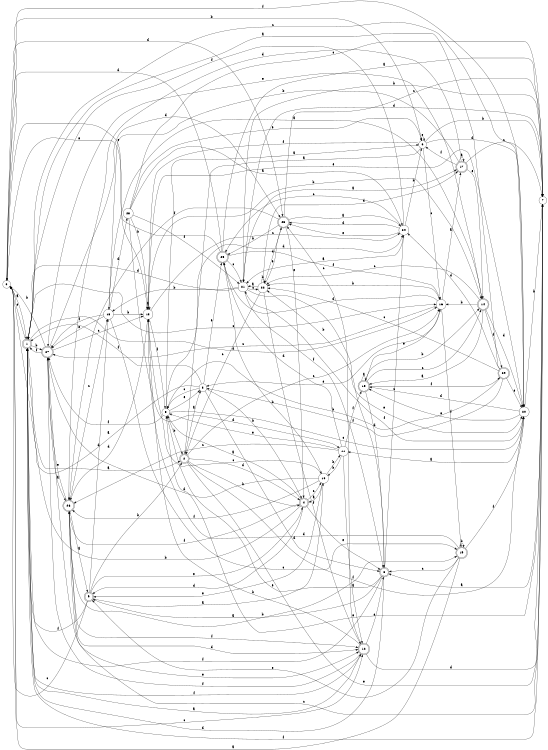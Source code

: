 digraph n24_4 {
__start0 [label="" shape="none"];

rankdir=LR;
size="8,5";

s0 [style="filled", color="black", fillcolor="white" shape="circle", label="0"];
s1 [style="rounded,filled", color="black", fillcolor="white" shape="doublecircle", label="1"];
s2 [style="rounded,filled", color="black", fillcolor="white" shape="doublecircle", label="2"];
s3 [style="filled", color="black", fillcolor="white" shape="circle", label="3"];
s4 [style="rounded,filled", color="black", fillcolor="white" shape="doublecircle", label="4"];
s5 [style="filled", color="black", fillcolor="white" shape="circle", label="5"];
s6 [style="filled", color="black", fillcolor="white" shape="circle", label="6"];
s7 [style="filled", color="black", fillcolor="white" shape="circle", label="7"];
s8 [style="rounded,filled", color="black", fillcolor="white" shape="doublecircle", label="8"];
s9 [style="rounded,filled", color="black", fillcolor="white" shape="doublecircle", label="9"];
s10 [style="filled", color="black", fillcolor="white" shape="circle", label="10"];
s11 [style="filled", color="black", fillcolor="white" shape="circle", label="11"];
s12 [style="rounded,filled", color="black", fillcolor="white" shape="doublecircle", label="12"];
s13 [style="filled", color="black", fillcolor="white" shape="circle", label="13"];
s14 [style="rounded,filled", color="black", fillcolor="white" shape="doublecircle", label="14"];
s15 [style="rounded,filled", color="black", fillcolor="white" shape="doublecircle", label="15"];
s16 [style="filled", color="black", fillcolor="white" shape="circle", label="16"];
s17 [style="rounded,filled", color="black", fillcolor="white" shape="doublecircle", label="17"];
s18 [style="filled", color="black", fillcolor="white" shape="circle", label="18"];
s19 [style="rounded,filled", color="black", fillcolor="white" shape="doublecircle", label="19"];
s20 [style="filled", color="black", fillcolor="white" shape="circle", label="20"];
s21 [style="filled", color="black", fillcolor="white" shape="circle", label="21"];
s22 [style="filled", color="black", fillcolor="white" shape="circle", label="22"];
s23 [style="rounded,filled", color="black", fillcolor="white" shape="doublecircle", label="23"];
s24 [style="filled", color="black", fillcolor="white" shape="circle", label="24"];
s25 [style="rounded,filled", color="black", fillcolor="white" shape="doublecircle", label="25"];
s26 [style="rounded,filled", color="black", fillcolor="white" shape="doublecircle", label="26"];
s27 [style="rounded,filled", color="black", fillcolor="white" shape="doublecircle", label="27"];
s28 [style="filled", color="black", fillcolor="white" shape="circle", label="28"];
s29 [style="rounded,filled", color="black", fillcolor="white" shape="doublecircle", label="29"];
s0 -> s1 [label="a"];
s0 -> s6 [label="b"];
s0 -> s12 [label="c"];
s0 -> s23 [label="d"];
s0 -> s13 [label="e"];
s0 -> s20 [label="f"];
s1 -> s2 [label="a"];
s1 -> s27 [label="b"];
s1 -> s16 [label="c"];
s1 -> s16 [label="d"];
s1 -> s0 [label="e"];
s1 -> s12 [label="f"];
s2 -> s3 [label="a"];
s2 -> s4 [label="b"];
s2 -> s16 [label="c"];
s2 -> s4 [label="d"];
s2 -> s7 [label="e"];
s2 -> s20 [label="f"];
s3 -> s0 [label="a"];
s3 -> s4 [label="b"];
s3 -> s5 [label="c"];
s3 -> s8 [label="d"];
s3 -> s25 [label="e"];
s3 -> s1 [label="f"];
s4 -> s5 [label="a"];
s4 -> s1 [label="b"];
s4 -> s10 [label="c"];
s4 -> s9 [label="d"];
s4 -> s8 [label="e"];
s4 -> s26 [label="f"];
s5 -> s6 [label="a"];
s5 -> s2 [label="b"];
s5 -> s20 [label="c"];
s5 -> s24 [label="d"];
s5 -> s3 [label="e"];
s5 -> s27 [label="f"];
s6 -> s2 [label="a"];
s6 -> s7 [label="b"];
s6 -> s16 [label="c"];
s6 -> s20 [label="d"];
s6 -> s6 [label="e"];
s6 -> s13 [label="f"];
s7 -> s8 [label="a"];
s7 -> s21 [label="b"];
s7 -> s26 [label="c"];
s7 -> s21 [label="d"];
s7 -> s5 [label="e"];
s7 -> s1 [label="f"];
s8 -> s9 [label="a"];
s8 -> s22 [label="b"];
s8 -> s24 [label="c"];
s8 -> s1 [label="d"];
s8 -> s5 [label="e"];
s8 -> s1 [label="f"];
s9 -> s10 [label="a"];
s9 -> s2 [label="b"];
s9 -> s0 [label="c"];
s9 -> s18 [label="d"];
s9 -> s4 [label="e"];
s9 -> s1 [label="f"];
s10 -> s4 [label="a"];
s10 -> s11 [label="b"];
s10 -> s13 [label="c"];
s10 -> s27 [label="d"];
s10 -> s9 [label="e"];
s10 -> s26 [label="f"];
s11 -> s12 [label="a"];
s11 -> s10 [label="b"];
s11 -> s26 [label="c"];
s11 -> s25 [label="d"];
s11 -> s5 [label="e"];
s11 -> s15 [label="f"];
s12 -> s1 [label="a"];
s12 -> s13 [label="b"];
s12 -> s23 [label="c"];
s12 -> s7 [label="d"];
s12 -> s8 [label="e"];
s12 -> s27 [label="f"];
s13 -> s13 [label="a"];
s13 -> s14 [label="b"];
s13 -> s24 [label="c"];
s13 -> s26 [label="d"];
s13 -> s20 [label="e"];
s13 -> s5 [label="f"];
s14 -> s15 [label="a"];
s14 -> s16 [label="b"];
s14 -> s22 [label="c"];
s14 -> s20 [label="d"];
s14 -> s27 [label="e"];
s14 -> s29 [label="f"];
s15 -> s15 [label="a"];
s15 -> s14 [label="b"];
s15 -> s14 [label="c"];
s15 -> s8 [label="d"];
s15 -> s16 [label="e"];
s15 -> s29 [label="f"];
s16 -> s17 [label="a"];
s16 -> s22 [label="b"];
s16 -> s27 [label="c"];
s16 -> s25 [label="d"];
s16 -> s3 [label="e"];
s16 -> s19 [label="f"];
s17 -> s17 [label="a"];
s17 -> s18 [label="b"];
s17 -> s7 [label="c"];
s17 -> s26 [label="d"];
s17 -> s14 [label="e"];
s17 -> s6 [label="f"];
s18 -> s14 [label="a"];
s18 -> s13 [label="b"];
s18 -> s19 [label="c"];
s18 -> s28 [label="d"];
s18 -> s27 [label="e"];
s18 -> s27 [label="f"];
s19 -> s0 [label="a"];
s19 -> s19 [label="b"];
s19 -> s8 [label="c"];
s19 -> s13 [label="d"];
s19 -> s9 [label="e"];
s19 -> s20 [label="f"];
s20 -> s11 [label="a"];
s20 -> s7 [label="b"];
s20 -> s1 [label="c"];
s20 -> s15 [label="d"];
s20 -> s15 [label="e"];
s20 -> s21 [label="f"];
s21 -> s17 [label="a"];
s21 -> s18 [label="b"];
s21 -> s22 [label="c"];
s21 -> s1 [label="d"];
s21 -> s20 [label="e"];
s21 -> s8 [label="f"];
s22 -> s21 [label="a"];
s22 -> s22 [label="b"];
s22 -> s2 [label="c"];
s22 -> s17 [label="d"];
s22 -> s23 [label="e"];
s22 -> s12 [label="f"];
s23 -> s24 [label="a"];
s23 -> s25 [label="b"];
s23 -> s7 [label="c"];
s23 -> s22 [label="d"];
s23 -> s4 [label="e"];
s23 -> s26 [label="f"];
s24 -> s21 [label="a"];
s24 -> s6 [label="b"];
s24 -> s25 [label="c"];
s24 -> s23 [label="d"];
s24 -> s23 [label="e"];
s24 -> s1 [label="f"];
s25 -> s7 [label="a"];
s25 -> s10 [label="b"];
s25 -> s21 [label="c"];
s25 -> s0 [label="d"];
s25 -> s0 [label="e"];
s25 -> s16 [label="f"];
s26 -> s9 [label="a"];
s26 -> s19 [label="b"];
s26 -> s18 [label="c"];
s26 -> s12 [label="d"];
s26 -> s27 [label="e"];
s26 -> s12 [label="f"];
s27 -> s26 [label="a"];
s27 -> s0 [label="b"];
s27 -> s13 [label="c"];
s27 -> s23 [label="d"];
s27 -> s12 [label="e"];
s27 -> s1 [label="f"];
s28 -> s24 [label="a"];
s28 -> s13 [label="b"];
s28 -> s7 [label="c"];
s28 -> s11 [label="d"];
s28 -> s6 [label="e"];
s28 -> s21 [label="f"];
s29 -> s1 [label="a"];
s29 -> s5 [label="b"];
s29 -> s22 [label="c"];
s29 -> s24 [label="d"];
s29 -> s20 [label="e"];
s29 -> s3 [label="f"];

}
